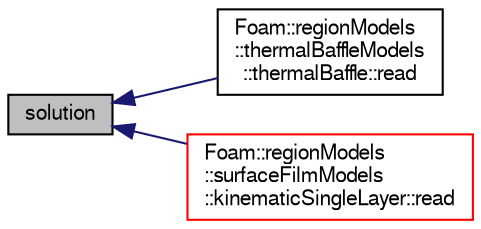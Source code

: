 digraph "solution"
{
  bgcolor="transparent";
  edge [fontname="FreeSans",fontsize="10",labelfontname="FreeSans",labelfontsize="10"];
  node [fontname="FreeSans",fontsize="10",shape=record];
  rankdir="LR";
  Node790 [label="solution",height=0.2,width=0.4,color="black", fillcolor="grey75", style="filled", fontcolor="black"];
  Node790 -> Node791 [dir="back",color="midnightblue",fontsize="10",style="solid",fontname="FreeSans"];
  Node791 [label="Foam::regionModels\l::thermalBaffleModels\l::thermalBaffle::read",height=0.2,width=0.4,color="black",URL="$a29194.html#af816873151ddb0126e98bb2f914d8ed5",tooltip="Read control parameters IO dictionary. "];
  Node790 -> Node792 [dir="back",color="midnightblue",fontsize="10",style="solid",fontname="FreeSans"];
  Node792 [label="Foam::regionModels\l::surfaceFilmModels\l::kinematicSingleLayer::read",height=0.2,width=0.4,color="red",URL="$a29042.html#af816873151ddb0126e98bb2f914d8ed5",tooltip="Read control parameters from dictionary. "];
}
